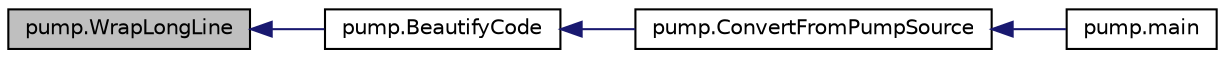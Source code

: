 digraph "pump.WrapLongLine"
{
  edge [fontname="Helvetica",fontsize="10",labelfontname="Helvetica",labelfontsize="10"];
  node [fontname="Helvetica",fontsize="10",shape=record];
  rankdir="LR";
  Node393 [label="pump.WrapLongLine",height=0.2,width=0.4,color="black", fillcolor="grey75", style="filled", fontcolor="black"];
  Node393 -> Node394 [dir="back",color="midnightblue",fontsize="10",style="solid",fontname="Helvetica"];
  Node394 [label="pump.BeautifyCode",height=0.2,width=0.4,color="black", fillcolor="white", style="filled",URL="$df/d92/namespacepump.html#a3456db8d85605892d670669c4e238cd7"];
  Node394 -> Node395 [dir="back",color="midnightblue",fontsize="10",style="solid",fontname="Helvetica"];
  Node395 [label="pump.ConvertFromPumpSource",height=0.2,width=0.4,color="black", fillcolor="white", style="filled",URL="$df/d92/namespacepump.html#a568fe53d1443489ac15bac4a0f9faf91"];
  Node395 -> Node396 [dir="back",color="midnightblue",fontsize="10",style="solid",fontname="Helvetica"];
  Node396 [label="pump.main",height=0.2,width=0.4,color="black", fillcolor="white", style="filled",URL="$df/d92/namespacepump.html#abcf26971f7bdbad77c2c168c110312df"];
}
